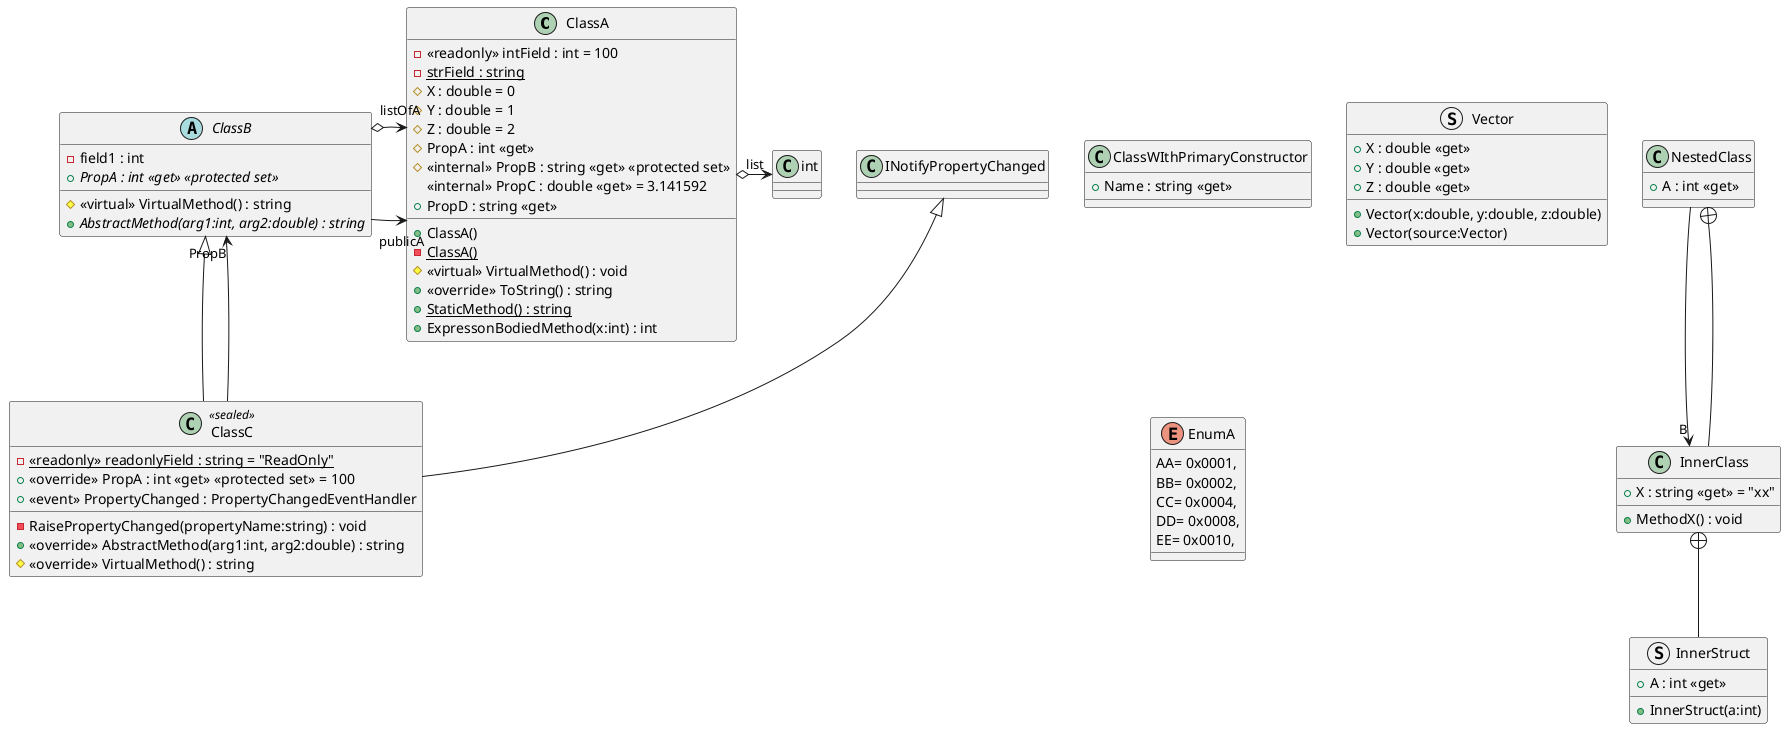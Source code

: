 ﻿@startuml
class ClassA {
    - <<readonly>> intField : int = 100
    - {static} strField : string
    # X : double = 0
    # Y : double = 1
    # Z : double = 2
    # PropA : int <<get>>
    # <<internal>> PropB : string <<get>> <<protected set>>
    <<internal>> PropC : double <<get>> = 3.141592
    + PropD : string <<get>>
    + ClassA()
    {static} - ClassA()
    # <<virtual>> VirtualMethod() : void
    + <<override>> ToString() : string
    + {static} StaticMethod() : string
    + ExpressonBodiedMethod(x:int) : int
}
abstract class ClassB {
    - field1 : int
    + {abstract} PropA : int <<get>> <<protected set>>
    # <<virtual>> VirtualMethod() : string
    + {abstract} AbstractMethod(arg1:int, arg2:double) : string
}
class ClassC <<sealed>> {
    - {static} <<readonly>> readonlyField : string = "ReadOnly"
    + <<override>> PropA : int <<get>> <<protected set>> = 100
    +  <<event>> PropertyChanged : PropertyChangedEventHandler 
    - RaisePropertyChanged(propertyName:string) : void
    + <<override>> AbstractMethod(arg1:int, arg2:double) : string
    # <<override>> VirtualMethod() : string
}
class ClassWIthPrimaryConstructor {
    + Name : string <<get>>
}
struct Vector {
    + X : double <<get>>
    + Y : double <<get>>
    + Z : double <<get>>
    + Vector(x:double, y:double, z:double)
    + Vector(source:Vector)
}
enum EnumA {
    AA= 0x0001,
    BB= 0x0002,
    CC= 0x0004,
    DD= 0x0008,
    EE= 0x0010,
}
class NestedClass {
    + A : int <<get>>
}
class InnerClass {
    + X : string <<get>> = "xx"
    + MethodX() : void
}
struct InnerStruct {
    + A : int <<get>>
    + InnerStruct(a:int)
}
ClassA o-> "list" int
ClassB --> "publicA" ClassA
ClassB o-> "listOfA" ClassA
ClassB <|-- ClassC
INotifyPropertyChanged <|-- ClassC
ClassC --> "PropB" ClassB
NestedClass --> "B" InnerClass
NestedClass +-- InnerClass
InnerClass +-- InnerStruct
@enduml
